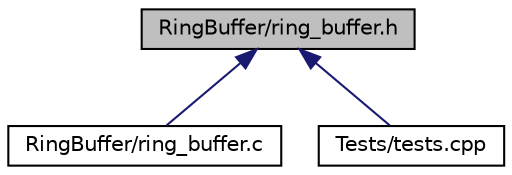 digraph "RingBuffer/ring_buffer.h"
{
 // LATEX_PDF_SIZE
  edge [fontname="Helvetica",fontsize="10",labelfontname="Helvetica",labelfontsize="10"];
  node [fontname="Helvetica",fontsize="10",shape=record];
  Node1 [label="RingBuffer/ring_buffer.h",height=0.2,width=0.4,color="black", fillcolor="grey75", style="filled", fontcolor="black",tooltip="Header file of Ring Buffer module."];
  Node1 -> Node2 [dir="back",color="midnightblue",fontsize="10",style="solid",fontname="Helvetica"];
  Node2 [label="RingBuffer/ring_buffer.c",height=0.2,width=0.4,color="black", fillcolor="white", style="filled",URL="$ring__buffer_8c.html",tooltip="Source file of Ring Buffer module."];
  Node1 -> Node3 [dir="back",color="midnightblue",fontsize="10",style="solid",fontname="Helvetica"];
  Node3 [label="Tests/tests.cpp",height=0.2,width=0.4,color="black", fillcolor="white", style="filled",URL="$tests_8cpp.html",tooltip=" "];
}
